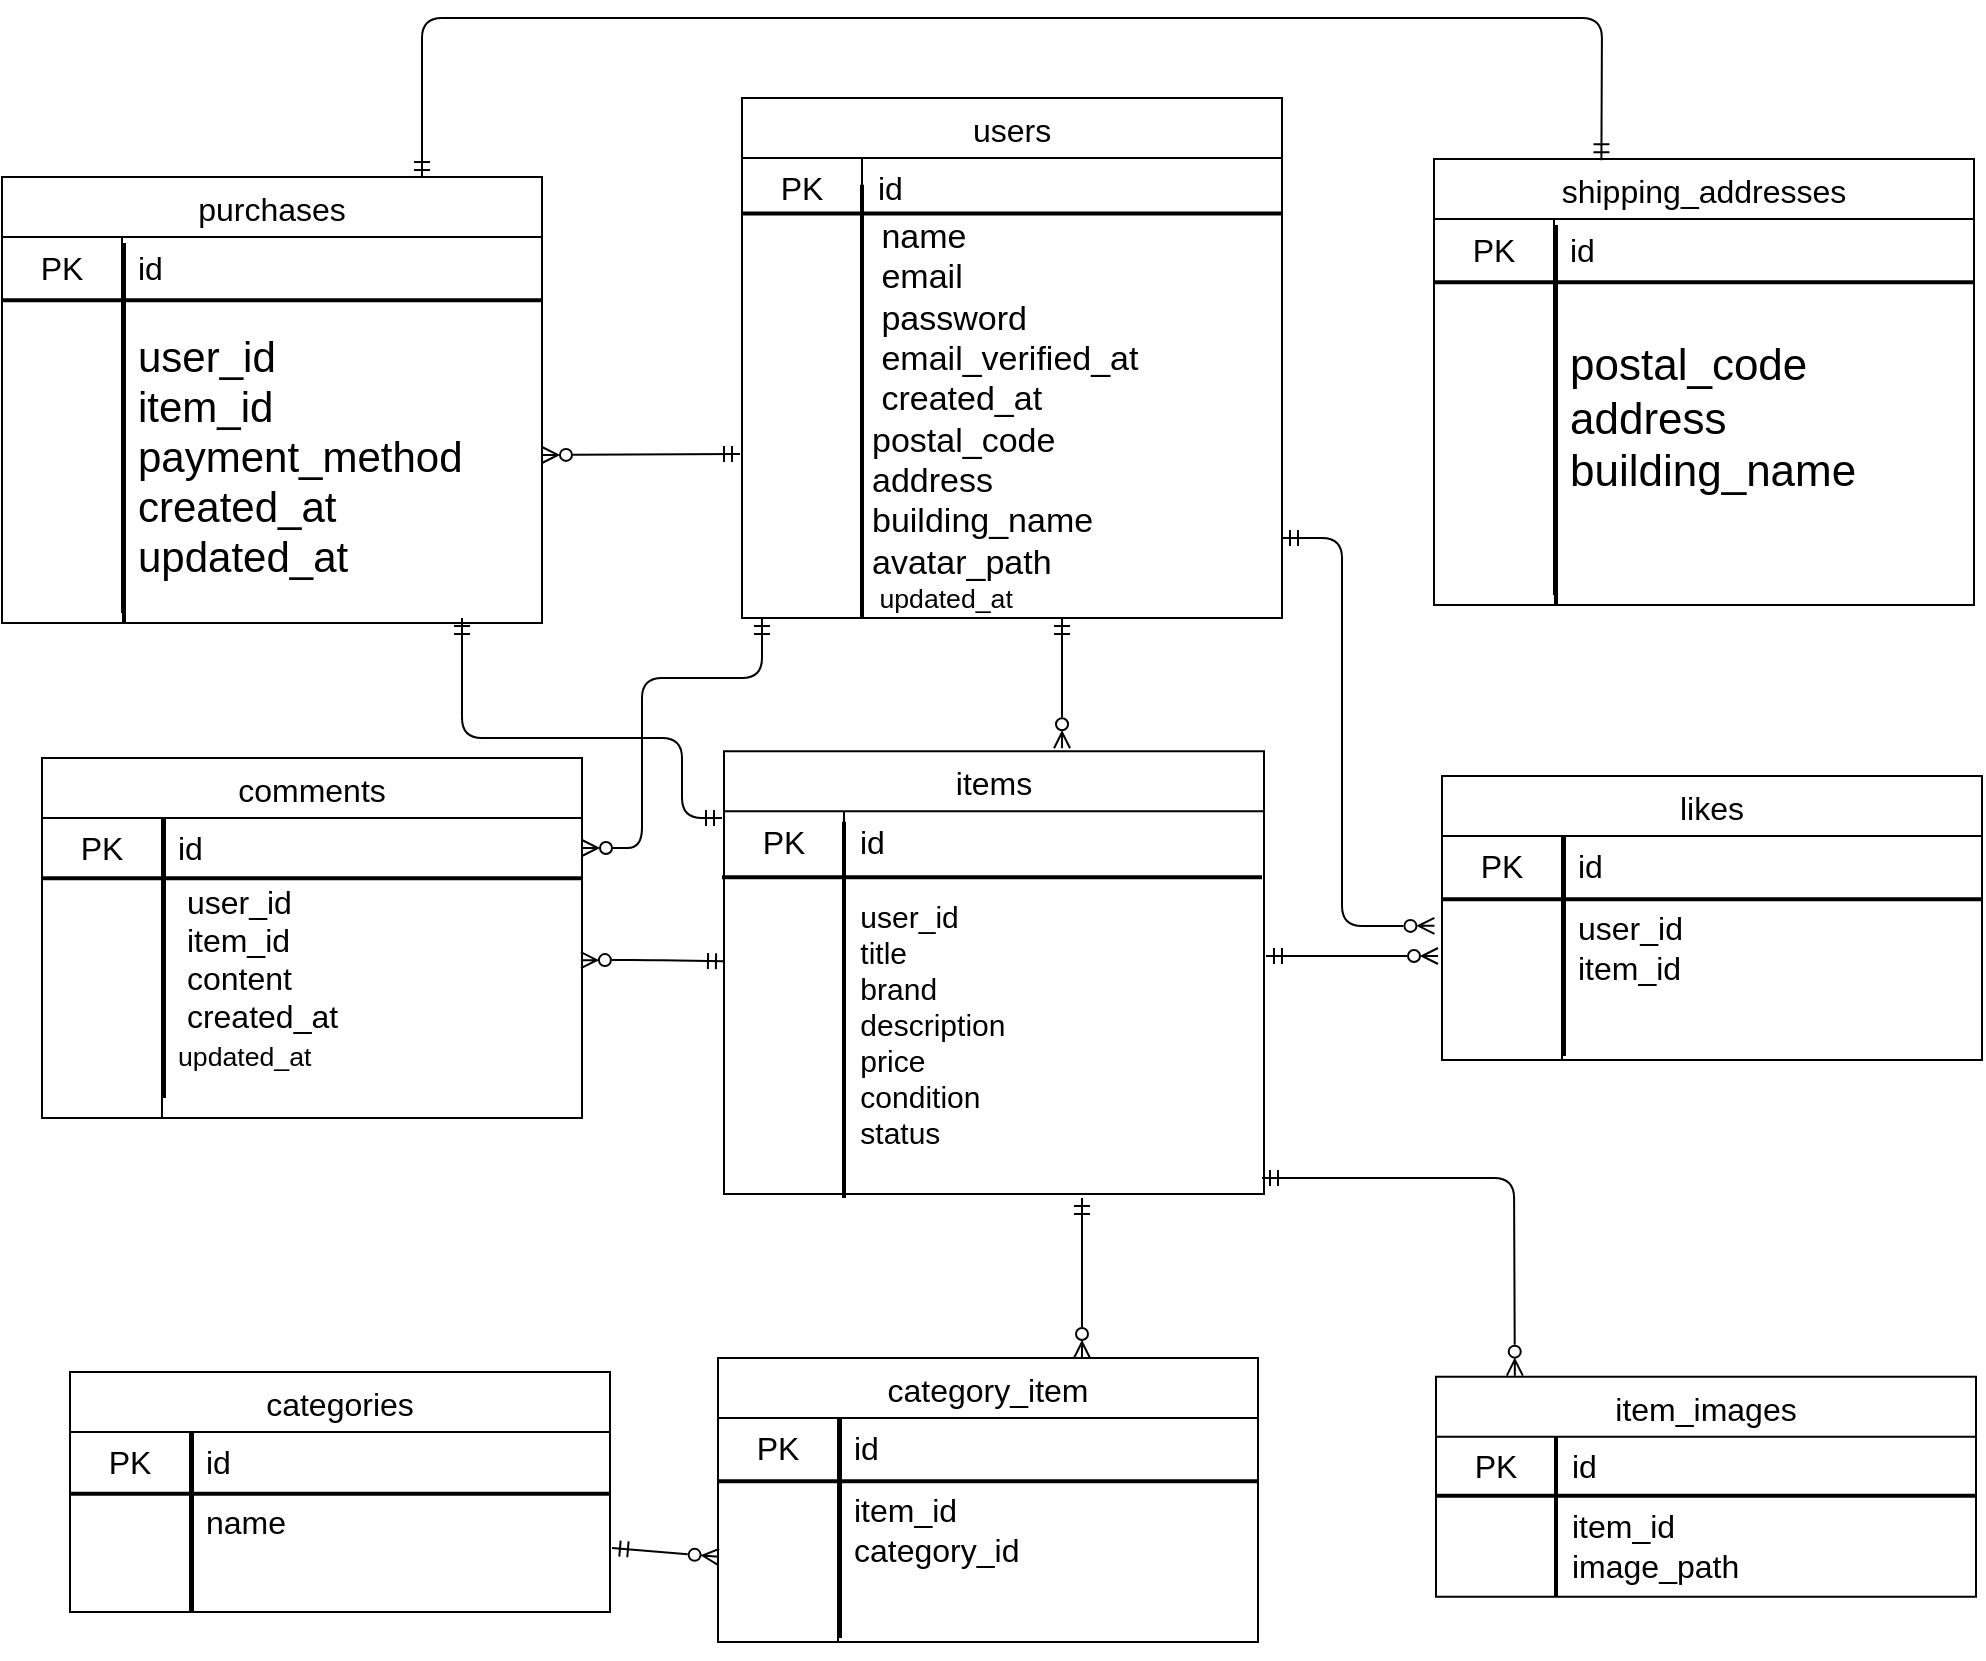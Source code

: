 <mxfile>
    <diagram id="I4lcu33BNiK8zOE1n91T" name="ページ1">
        <mxGraphModel dx="1253" dy="1993" grid="1" gridSize="10" guides="1" tooltips="1" connect="1" arrows="1" fold="1" page="1" pageScale="1" pageWidth="827" pageHeight="1169" background="none" math="0" shadow="0">
            <root>
                <mxCell id="0"/>
                <mxCell id="1" parent="0"/>
                <mxCell id="39" value="" style="group" parent="1" vertex="1" connectable="0">
                    <mxGeometry x="726" y="659" width="270" height="120" as="geometry"/>
                </mxCell>
                <mxCell id="40" value="" style="group" parent="39" vertex="1" connectable="0">
                    <mxGeometry width="270" height="120" as="geometry"/>
                </mxCell>
                <mxCell id="151" value="" style="group" parent="40" vertex="1" connectable="0">
                    <mxGeometry y="0.364" width="270" height="110" as="geometry"/>
                </mxCell>
                <mxCell id="41" value="item_images" style="shape=table;startSize=30;container=1;collapsible=0;childLayout=tableLayout;fixedRows=1;rowLines=0;fontStyle=0;strokeColor=default;fontSize=16;" parent="151" vertex="1">
                    <mxGeometry x="1" width="270" height="110" as="geometry"/>
                </mxCell>
                <mxCell id="42" value="" style="shape=tableRow;horizontal=0;startSize=0;swimlaneHead=0;swimlaneBody=0;top=0;left=0;bottom=0;right=0;collapsible=0;dropTarget=0;fillColor=none;points=[[0,0.5],[1,0.5]];portConstraint=eastwest;strokeColor=inherit;fontSize=16;" parent="41" vertex="1">
                    <mxGeometry y="30" width="270" height="30" as="geometry"/>
                </mxCell>
                <mxCell id="43" value="PK" style="shape=partialRectangle;html=1;whiteSpace=wrap;connectable=0;fillColor=none;top=0;left=0;bottom=0;right=0;overflow=hidden;pointerEvents=1;strokeColor=inherit;fontSize=16;" parent="42" vertex="1">
                    <mxGeometry width="60" height="30" as="geometry">
                        <mxRectangle width="60" height="30" as="alternateBounds"/>
                    </mxGeometry>
                </mxCell>
                <mxCell id="44" value="id" style="shape=partialRectangle;html=1;whiteSpace=wrap;connectable=0;fillColor=none;top=0;left=0;bottom=0;right=0;align=left;spacingLeft=6;overflow=hidden;strokeColor=inherit;fontSize=16;" parent="42" vertex="1">
                    <mxGeometry x="60" width="210" height="30" as="geometry">
                        <mxRectangle width="210" height="30" as="alternateBounds"/>
                    </mxGeometry>
                </mxCell>
                <mxCell id="48" value="" style="shape=tableRow;horizontal=0;startSize=0;swimlaneHead=0;swimlaneBody=0;top=0;left=0;bottom=0;right=0;collapsible=0;dropTarget=0;fillColor=none;points=[[0,0.5],[1,0.5]];portConstraint=eastwest;strokeColor=inherit;fontSize=16;" parent="41" vertex="1">
                    <mxGeometry y="60" width="270" height="50" as="geometry"/>
                </mxCell>
                <mxCell id="49" value="" style="shape=partialRectangle;html=1;whiteSpace=wrap;connectable=0;fillColor=none;top=0;left=0;bottom=0;right=0;overflow=hidden;strokeColor=inherit;fontSize=16;" parent="48" vertex="1">
                    <mxGeometry width="60" height="50" as="geometry">
                        <mxRectangle width="60" height="50" as="alternateBounds"/>
                    </mxGeometry>
                </mxCell>
                <mxCell id="50" value="item_id&amp;nbsp;&lt;div&gt;image_path&lt;/div&gt;" style="shape=partialRectangle;html=1;whiteSpace=wrap;connectable=0;fillColor=none;top=0;left=0;bottom=0;right=0;align=left;spacingLeft=6;overflow=hidden;strokeColor=inherit;fontSize=16;" parent="48" vertex="1">
                    <mxGeometry x="60" width="210" height="50" as="geometry">
                        <mxRectangle width="210" height="50" as="alternateBounds"/>
                    </mxGeometry>
                </mxCell>
                <mxCell id="51" value="" style="line;strokeWidth=2;html=1;direction=south;" parent="151" vertex="1">
                    <mxGeometry x="54" y="30" width="14" height="80" as="geometry"/>
                </mxCell>
                <mxCell id="52" value="" style="line;strokeWidth=2;html=1;" parent="151" vertex="1">
                    <mxGeometry x="1" y="56.845" width="270" height="5.455" as="geometry"/>
                </mxCell>
                <mxCell id="53" value="" style="group" parent="1" vertex="1" connectable="0">
                    <mxGeometry x="44" y="651.0" width="270" height="120" as="geometry"/>
                </mxCell>
                <mxCell id="54" value="" style="group" parent="53" vertex="1" connectable="0">
                    <mxGeometry y="6" width="270" height="120" as="geometry"/>
                </mxCell>
                <mxCell id="161" value="" style="group" parent="54" vertex="1" connectable="0">
                    <mxGeometry width="270" height="120" as="geometry"/>
                </mxCell>
                <mxCell id="55" value="categories" style="shape=table;startSize=30;container=1;collapsible=0;childLayout=tableLayout;fixedRows=1;rowLines=0;fontStyle=0;strokeColor=default;fontSize=16;" parent="161" vertex="1">
                    <mxGeometry width="270" height="120" as="geometry"/>
                </mxCell>
                <mxCell id="56" value="" style="shape=tableRow;horizontal=0;startSize=0;swimlaneHead=0;swimlaneBody=0;top=0;left=0;bottom=0;right=0;collapsible=0;dropTarget=0;fillColor=none;points=[[0,0.5],[1,0.5]];portConstraint=eastwest;strokeColor=inherit;fontSize=16;" parent="55" vertex="1">
                    <mxGeometry y="30" width="270" height="30" as="geometry"/>
                </mxCell>
                <mxCell id="57" value="PK" style="shape=partialRectangle;html=1;whiteSpace=wrap;connectable=0;fillColor=none;top=0;left=0;bottom=0;right=0;overflow=hidden;pointerEvents=1;strokeColor=inherit;fontSize=16;" parent="56" vertex="1">
                    <mxGeometry width="60" height="30" as="geometry">
                        <mxRectangle width="60" height="30" as="alternateBounds"/>
                    </mxGeometry>
                </mxCell>
                <mxCell id="58" value="id" style="shape=partialRectangle;html=1;whiteSpace=wrap;connectable=0;fillColor=none;top=0;left=0;bottom=0;right=0;align=left;spacingLeft=6;overflow=hidden;strokeColor=inherit;fontSize=16;" parent="56" vertex="1">
                    <mxGeometry x="60" width="210" height="30" as="geometry">
                        <mxRectangle width="210" height="30" as="alternateBounds"/>
                    </mxGeometry>
                </mxCell>
                <mxCell id="59" value="" style="shape=tableRow;horizontal=0;startSize=0;swimlaneHead=0;swimlaneBody=0;top=0;left=0;bottom=0;right=0;collapsible=0;dropTarget=0;fillColor=none;points=[[0,0.5],[1,0.5]];portConstraint=eastwest;strokeColor=inherit;fontSize=16;" parent="55" vertex="1">
                    <mxGeometry y="60" width="270" height="30" as="geometry"/>
                </mxCell>
                <mxCell id="60" value="" style="shape=partialRectangle;html=1;whiteSpace=wrap;connectable=0;fillColor=none;top=0;left=0;bottom=0;right=0;overflow=hidden;strokeColor=inherit;fontSize=16;" parent="59" vertex="1">
                    <mxGeometry width="60" height="30" as="geometry">
                        <mxRectangle width="60" height="30" as="alternateBounds"/>
                    </mxGeometry>
                </mxCell>
                <mxCell id="61" value="name" style="shape=partialRectangle;html=1;whiteSpace=wrap;connectable=0;fillColor=none;top=0;left=0;bottom=0;right=0;align=left;spacingLeft=6;overflow=hidden;strokeColor=inherit;fontSize=16;" parent="59" vertex="1">
                    <mxGeometry x="60" width="210" height="30" as="geometry">
                        <mxRectangle width="210" height="30" as="alternateBounds"/>
                    </mxGeometry>
                </mxCell>
                <mxCell id="62" value="" style="shape=tableRow;horizontal=0;startSize=0;swimlaneHead=0;swimlaneBody=0;top=0;left=0;bottom=0;right=0;collapsible=0;dropTarget=0;fillColor=none;points=[[0,0.5],[1,0.5]];portConstraint=eastwest;strokeColor=inherit;fontSize=16;" parent="55" vertex="1">
                    <mxGeometry y="90" width="270" height="30" as="geometry"/>
                </mxCell>
                <mxCell id="63" value="" style="shape=partialRectangle;html=1;whiteSpace=wrap;connectable=0;fillColor=none;top=0;left=0;bottom=0;right=0;overflow=hidden;strokeColor=inherit;fontSize=16;" parent="62" vertex="1">
                    <mxGeometry width="60" height="30" as="geometry">
                        <mxRectangle width="60" height="30" as="alternateBounds"/>
                    </mxGeometry>
                </mxCell>
                <mxCell id="64" value="" style="shape=partialRectangle;html=1;whiteSpace=wrap;connectable=0;fillColor=none;top=0;left=0;bottom=0;right=0;align=left;spacingLeft=6;overflow=hidden;strokeColor=inherit;fontSize=16;" parent="62" vertex="1">
                    <mxGeometry x="60" width="210" height="30" as="geometry">
                        <mxRectangle width="210" height="30" as="alternateBounds"/>
                    </mxGeometry>
                </mxCell>
                <mxCell id="65" value="" style="line;strokeWidth=2;html=1;direction=south;" parent="161" vertex="1">
                    <mxGeometry x="54" y="30" width="14" height="90" as="geometry"/>
                </mxCell>
                <mxCell id="66" value="" style="line;strokeWidth=2;html=1;" parent="161" vertex="1">
                    <mxGeometry y="58.208" width="270" height="5.455" as="geometry"/>
                </mxCell>
                <mxCell id="67" value="" style="group" parent="1" vertex="1" connectable="0">
                    <mxGeometry x="10" y="42.5" width="270" height="250" as="geometry"/>
                </mxCell>
                <mxCell id="68" value="" style="group" parent="67" vertex="1" connectable="0">
                    <mxGeometry width="270" height="250" as="geometry"/>
                </mxCell>
                <mxCell id="162" value="" style="group" parent="68" vertex="1" connectable="0">
                    <mxGeometry width="270" height="250" as="geometry"/>
                </mxCell>
                <mxCell id="69" value="purchases" style="shape=table;startSize=30;container=1;collapsible=0;childLayout=tableLayout;fixedRows=1;rowLines=0;fontStyle=0;strokeColor=default;fontSize=16;" parent="162" vertex="1">
                    <mxGeometry y="17" width="270" height="223" as="geometry"/>
                </mxCell>
                <mxCell id="70" value="" style="shape=tableRow;horizontal=0;startSize=0;swimlaneHead=0;swimlaneBody=0;top=0;left=0;bottom=0;right=0;collapsible=0;dropTarget=0;fillColor=none;points=[[0,0.5],[1,0.5]];portConstraint=eastwest;strokeColor=inherit;fontSize=16;" parent="69" vertex="1">
                    <mxGeometry y="30" width="270" height="30" as="geometry"/>
                </mxCell>
                <mxCell id="71" value="PK" style="shape=partialRectangle;html=1;whiteSpace=wrap;connectable=0;fillColor=none;top=0;left=0;bottom=0;right=0;overflow=hidden;pointerEvents=1;strokeColor=inherit;fontSize=16;" parent="70" vertex="1">
                    <mxGeometry width="60" height="30" as="geometry">
                        <mxRectangle width="60" height="30" as="alternateBounds"/>
                    </mxGeometry>
                </mxCell>
                <mxCell id="72" value="id" style="shape=partialRectangle;html=1;whiteSpace=wrap;connectable=0;fillColor=none;top=0;left=0;bottom=0;right=0;align=left;spacingLeft=6;overflow=hidden;strokeColor=inherit;fontSize=16;" parent="70" vertex="1">
                    <mxGeometry x="60" width="210" height="30" as="geometry">
                        <mxRectangle width="210" height="30" as="alternateBounds"/>
                    </mxGeometry>
                </mxCell>
                <mxCell id="73" value="" style="shape=tableRow;horizontal=0;startSize=0;swimlaneHead=0;swimlaneBody=0;top=0;left=0;bottom=0;right=0;collapsible=0;dropTarget=0;fillColor=none;points=[[0,0.5],[1,0.5]];portConstraint=eastwest;strokeColor=inherit;fontSize=16;" parent="69" vertex="1">
                    <mxGeometry y="60" width="270" height="158" as="geometry"/>
                </mxCell>
                <mxCell id="74" value="" style="shape=partialRectangle;html=1;whiteSpace=wrap;connectable=0;fillColor=none;top=0;left=0;bottom=0;right=0;overflow=hidden;strokeColor=inherit;fontSize=16;" parent="73" vertex="1">
                    <mxGeometry width="60" height="158" as="geometry">
                        <mxRectangle width="60" height="158" as="alternateBounds"/>
                    </mxGeometry>
                </mxCell>
                <mxCell id="75" value="&lt;font style=&quot;font-size: 21px;&quot;&gt;user_id&lt;br&gt;&#x9;item_id&lt;br&gt;&#x9;payment_method&lt;br&gt;&lt;/font&gt;&lt;div&gt;&lt;div&gt;&lt;font style=&quot;font-size: 21px;&quot;&gt;&#x9;created_at&lt;/font&gt;&lt;/div&gt;&lt;/div&gt;&lt;div&gt;&lt;span style=&quot;color: rgb(0, 0, 0); font-family: Arial;&quot; data-sheets-root=&quot;1&quot;&gt;&lt;font style=&quot;font-size: 21px;&quot;&gt;updated_at&lt;/font&gt;&lt;/span&gt;&lt;/div&gt;" style="shape=partialRectangle;html=1;whiteSpace=wrap;connectable=0;fillColor=none;top=0;left=0;bottom=0;right=0;align=left;spacingLeft=6;overflow=hidden;strokeColor=inherit;fontSize=16;" parent="73" vertex="1">
                    <mxGeometry x="60" width="210" height="158" as="geometry">
                        <mxRectangle width="210" height="158" as="alternateBounds"/>
                    </mxGeometry>
                </mxCell>
                <mxCell id="79" value="" style="line;strokeWidth=2;html=1;direction=south;" parent="162" vertex="1">
                    <mxGeometry x="54" y="50" width="14" height="190" as="geometry"/>
                </mxCell>
                <mxCell id="80" value="" style="line;strokeWidth=2;html=1;" parent="162" vertex="1">
                    <mxGeometry y="73.254" width="270" height="10.739" as="geometry"/>
                </mxCell>
                <mxCell id="81" value="" style="group;rotation=0;" parent="1" vertex="1" connectable="0">
                    <mxGeometry x="368" y="620" width="270" height="180" as="geometry"/>
                </mxCell>
                <mxCell id="82" value="" style="group;rotation=-720;" parent="81" vertex="1" connectable="0">
                    <mxGeometry width="270" height="180" as="geometry"/>
                </mxCell>
                <mxCell id="183" value="" style="group" vertex="1" connectable="0" parent="81">
                    <mxGeometry y="30" width="270" height="140" as="geometry"/>
                </mxCell>
                <mxCell id="184" value="" style="group" vertex="1" connectable="0" parent="183">
                    <mxGeometry width="270" height="140" as="geometry"/>
                </mxCell>
                <mxCell id="185" value="category_item" style="shape=table;startSize=30;container=1;collapsible=0;childLayout=tableLayout;fixedRows=1;rowLines=0;fontStyle=0;strokeColor=default;fontSize=16;" vertex="1" parent="184">
                    <mxGeometry width="270" height="142" as="geometry"/>
                </mxCell>
                <mxCell id="186" value="" style="shape=tableRow;horizontal=0;startSize=0;swimlaneHead=0;swimlaneBody=0;top=0;left=0;bottom=0;right=0;collapsible=0;dropTarget=0;fillColor=none;points=[[0,0.5],[1,0.5]];portConstraint=eastwest;strokeColor=inherit;fontSize=16;" vertex="1" parent="185">
                    <mxGeometry y="30" width="270" height="30" as="geometry"/>
                </mxCell>
                <mxCell id="187" value="PK" style="shape=partialRectangle;html=1;whiteSpace=wrap;connectable=0;fillColor=none;top=0;left=0;bottom=0;right=0;overflow=hidden;pointerEvents=1;strokeColor=inherit;fontSize=16;" vertex="1" parent="186">
                    <mxGeometry width="60" height="30" as="geometry">
                        <mxRectangle width="60" height="30" as="alternateBounds"/>
                    </mxGeometry>
                </mxCell>
                <mxCell id="188" value="id" style="shape=partialRectangle;html=1;whiteSpace=wrap;connectable=0;fillColor=none;top=0;left=0;bottom=0;right=0;align=left;spacingLeft=6;overflow=hidden;strokeColor=inherit;fontSize=16;" vertex="1" parent="186">
                    <mxGeometry x="60" width="210" height="30" as="geometry">
                        <mxRectangle width="210" height="30" as="alternateBounds"/>
                    </mxGeometry>
                </mxCell>
                <mxCell id="189" value="" style="shape=tableRow;horizontal=0;startSize=0;swimlaneHead=0;swimlaneBody=0;top=0;left=0;bottom=0;right=0;collapsible=0;dropTarget=0;fillColor=none;points=[[0,0.5],[1,0.5]];portConstraint=eastwest;strokeColor=inherit;fontSize=16;" vertex="1" parent="185">
                    <mxGeometry y="60" width="270" height="52" as="geometry"/>
                </mxCell>
                <mxCell id="190" value="" style="shape=partialRectangle;html=1;whiteSpace=wrap;connectable=0;fillColor=none;top=0;left=0;bottom=0;right=0;overflow=hidden;strokeColor=inherit;fontSize=16;" vertex="1" parent="189">
                    <mxGeometry width="60" height="52" as="geometry">
                        <mxRectangle width="60" height="52" as="alternateBounds"/>
                    </mxGeometry>
                </mxCell>
                <mxCell id="191" value="item_id&lt;div&gt;category_id&lt;/div&gt;" style="shape=partialRectangle;html=1;whiteSpace=wrap;connectable=0;fillColor=none;top=0;left=0;bottom=0;right=0;align=left;spacingLeft=6;overflow=hidden;strokeColor=inherit;fontSize=16;" vertex="1" parent="189">
                    <mxGeometry x="60" width="210" height="52" as="geometry">
                        <mxRectangle width="210" height="52" as="alternateBounds"/>
                    </mxGeometry>
                </mxCell>
                <mxCell id="192" value="" style="shape=tableRow;horizontal=0;startSize=0;swimlaneHead=0;swimlaneBody=0;top=0;left=0;bottom=0;right=0;collapsible=0;dropTarget=0;fillColor=none;points=[[0,0.5],[1,0.5]];portConstraint=eastwest;strokeColor=inherit;fontSize=16;" vertex="1" parent="185">
                    <mxGeometry y="112" width="270" height="30" as="geometry"/>
                </mxCell>
                <mxCell id="193" value="" style="shape=partialRectangle;html=1;whiteSpace=wrap;connectable=0;fillColor=none;top=0;left=0;bottom=0;right=0;overflow=hidden;strokeColor=inherit;fontSize=16;" vertex="1" parent="192">
                    <mxGeometry width="60" height="30" as="geometry">
                        <mxRectangle width="60" height="30" as="alternateBounds"/>
                    </mxGeometry>
                </mxCell>
                <mxCell id="194" value="" style="shape=partialRectangle;html=1;whiteSpace=wrap;connectable=0;fillColor=none;top=0;left=0;bottom=0;right=0;align=left;spacingLeft=6;overflow=hidden;strokeColor=inherit;fontSize=16;" vertex="1" parent="192">
                    <mxGeometry x="60" width="210" height="30" as="geometry">
                        <mxRectangle width="210" height="30" as="alternateBounds"/>
                    </mxGeometry>
                </mxCell>
                <mxCell id="195" value="" style="line;strokeWidth=2;html=1;direction=south;" vertex="1" parent="184">
                    <mxGeometry x="54" y="30" width="14" height="110" as="geometry"/>
                </mxCell>
                <mxCell id="196" value="" style="line;strokeWidth=2;html=1;" vertex="1" parent="184">
                    <mxGeometry y="58.41" width="270" height="6.364" as="geometry"/>
                </mxCell>
                <mxCell id="109" value="" style="group" parent="1" vertex="1" connectable="0">
                    <mxGeometry x="730" y="359" width="270" height="140" as="geometry"/>
                </mxCell>
                <mxCell id="110" value="" style="group" parent="109" vertex="1" connectable="0">
                    <mxGeometry width="270" height="140" as="geometry"/>
                </mxCell>
                <mxCell id="111" value="likes" style="shape=table;startSize=30;container=1;collapsible=0;childLayout=tableLayout;fixedRows=1;rowLines=0;fontStyle=0;strokeColor=default;fontSize=16;" parent="110" vertex="1">
                    <mxGeometry width="270" height="142" as="geometry"/>
                </mxCell>
                <mxCell id="112" value="" style="shape=tableRow;horizontal=0;startSize=0;swimlaneHead=0;swimlaneBody=0;top=0;left=0;bottom=0;right=0;collapsible=0;dropTarget=0;fillColor=none;points=[[0,0.5],[1,0.5]];portConstraint=eastwest;strokeColor=inherit;fontSize=16;" parent="111" vertex="1">
                    <mxGeometry y="30" width="270" height="30" as="geometry"/>
                </mxCell>
                <mxCell id="113" value="PK" style="shape=partialRectangle;html=1;whiteSpace=wrap;connectable=0;fillColor=none;top=0;left=0;bottom=0;right=0;overflow=hidden;pointerEvents=1;strokeColor=inherit;fontSize=16;" parent="112" vertex="1">
                    <mxGeometry width="60" height="30" as="geometry">
                        <mxRectangle width="60" height="30" as="alternateBounds"/>
                    </mxGeometry>
                </mxCell>
                <mxCell id="114" value="id" style="shape=partialRectangle;html=1;whiteSpace=wrap;connectable=0;fillColor=none;top=0;left=0;bottom=0;right=0;align=left;spacingLeft=6;overflow=hidden;strokeColor=inherit;fontSize=16;" parent="112" vertex="1">
                    <mxGeometry x="60" width="210" height="30" as="geometry">
                        <mxRectangle width="210" height="30" as="alternateBounds"/>
                    </mxGeometry>
                </mxCell>
                <mxCell id="115" value="" style="shape=tableRow;horizontal=0;startSize=0;swimlaneHead=0;swimlaneBody=0;top=0;left=0;bottom=0;right=0;collapsible=0;dropTarget=0;fillColor=none;points=[[0,0.5],[1,0.5]];portConstraint=eastwest;strokeColor=inherit;fontSize=16;" parent="111" vertex="1">
                    <mxGeometry y="60" width="270" height="52" as="geometry"/>
                </mxCell>
                <mxCell id="116" value="" style="shape=partialRectangle;html=1;whiteSpace=wrap;connectable=0;fillColor=none;top=0;left=0;bottom=0;right=0;overflow=hidden;strokeColor=inherit;fontSize=16;" parent="115" vertex="1">
                    <mxGeometry width="60" height="52" as="geometry">
                        <mxRectangle width="60" height="52" as="alternateBounds"/>
                    </mxGeometry>
                </mxCell>
                <mxCell id="117" value="user_id&lt;br&gt;item_id" style="shape=partialRectangle;html=1;whiteSpace=wrap;connectable=0;fillColor=none;top=0;left=0;bottom=0;right=0;align=left;spacingLeft=6;overflow=hidden;strokeColor=inherit;fontSize=16;" parent="115" vertex="1">
                    <mxGeometry x="60" width="210" height="52" as="geometry">
                        <mxRectangle width="210" height="52" as="alternateBounds"/>
                    </mxGeometry>
                </mxCell>
                <mxCell id="118" value="" style="shape=tableRow;horizontal=0;startSize=0;swimlaneHead=0;swimlaneBody=0;top=0;left=0;bottom=0;right=0;collapsible=0;dropTarget=0;fillColor=none;points=[[0,0.5],[1,0.5]];portConstraint=eastwest;strokeColor=inherit;fontSize=16;" parent="111" vertex="1">
                    <mxGeometry y="112" width="270" height="30" as="geometry"/>
                </mxCell>
                <mxCell id="119" value="" style="shape=partialRectangle;html=1;whiteSpace=wrap;connectable=0;fillColor=none;top=0;left=0;bottom=0;right=0;overflow=hidden;strokeColor=inherit;fontSize=16;" parent="118" vertex="1">
                    <mxGeometry width="60" height="30" as="geometry">
                        <mxRectangle width="60" height="30" as="alternateBounds"/>
                    </mxGeometry>
                </mxCell>
                <mxCell id="120" value="" style="shape=partialRectangle;html=1;whiteSpace=wrap;connectable=0;fillColor=none;top=0;left=0;bottom=0;right=0;align=left;spacingLeft=6;overflow=hidden;strokeColor=inherit;fontSize=16;" parent="118" vertex="1">
                    <mxGeometry x="60" width="210" height="30" as="geometry">
                        <mxRectangle width="210" height="30" as="alternateBounds"/>
                    </mxGeometry>
                </mxCell>
                <mxCell id="121" value="" style="line;strokeWidth=2;html=1;direction=south;" parent="110" vertex="1">
                    <mxGeometry x="54" y="30" width="14" height="110" as="geometry"/>
                </mxCell>
                <mxCell id="122" value="" style="line;strokeWidth=2;html=1;" parent="110" vertex="1">
                    <mxGeometry y="58.41" width="270" height="6.364" as="geometry"/>
                </mxCell>
                <mxCell id="123" value="" style="group" parent="1" vertex="1" connectable="0">
                    <mxGeometry x="30" y="350" width="270" height="177.18" as="geometry"/>
                </mxCell>
                <mxCell id="124" value="" style="group" parent="123" vertex="1" connectable="0">
                    <mxGeometry width="270" height="170" as="geometry"/>
                </mxCell>
                <mxCell id="164" value="" style="group" parent="124" vertex="1" connectable="0">
                    <mxGeometry width="270" height="170" as="geometry"/>
                </mxCell>
                <mxCell id="125" value="comments" style="shape=table;startSize=30;container=1;collapsible=0;childLayout=tableLayout;fixedRows=1;rowLines=0;fontStyle=0;strokeColor=default;fontSize=16;" parent="164" vertex="1">
                    <mxGeometry width="270" height="180" as="geometry"/>
                </mxCell>
                <mxCell id="126" value="" style="shape=tableRow;horizontal=0;startSize=0;swimlaneHead=0;swimlaneBody=0;top=0;left=0;bottom=0;right=0;collapsible=0;dropTarget=0;fillColor=none;points=[[0,0.5],[1,0.5]];portConstraint=eastwest;strokeColor=inherit;fontSize=16;" parent="125" vertex="1">
                    <mxGeometry y="30" width="270" height="30" as="geometry"/>
                </mxCell>
                <mxCell id="127" value="PK" style="shape=partialRectangle;html=1;whiteSpace=wrap;connectable=0;fillColor=none;top=0;left=0;bottom=0;right=0;overflow=hidden;pointerEvents=1;strokeColor=inherit;fontSize=16;" parent="126" vertex="1">
                    <mxGeometry width="60" height="30" as="geometry">
                        <mxRectangle width="60" height="30" as="alternateBounds"/>
                    </mxGeometry>
                </mxCell>
                <mxCell id="128" value="id" style="shape=partialRectangle;html=1;whiteSpace=wrap;connectable=0;fillColor=none;top=0;left=0;bottom=0;right=0;align=left;spacingLeft=6;overflow=hidden;strokeColor=inherit;fontSize=16;" parent="126" vertex="1">
                    <mxGeometry x="60" width="210" height="30" as="geometry">
                        <mxRectangle width="210" height="30" as="alternateBounds"/>
                    </mxGeometry>
                </mxCell>
                <mxCell id="129" value="" style="shape=tableRow;horizontal=0;startSize=0;swimlaneHead=0;swimlaneBody=0;top=0;left=0;bottom=0;right=0;collapsible=0;dropTarget=0;fillColor=none;points=[[0,0.5],[1,0.5]];portConstraint=eastwest;strokeColor=inherit;fontSize=16;" parent="125" vertex="1">
                    <mxGeometry y="60" width="270" height="100" as="geometry"/>
                </mxCell>
                <mxCell id="130" value="" style="shape=partialRectangle;html=1;whiteSpace=wrap;connectable=0;fillColor=none;top=0;left=0;bottom=0;right=0;overflow=hidden;strokeColor=inherit;fontSize=16;" parent="129" vertex="1">
                    <mxGeometry width="60" height="100" as="geometry">
                        <mxRectangle width="60" height="100" as="alternateBounds"/>
                    </mxGeometry>
                </mxCell>
                <mxCell id="131" value="&amp;nbsp;user_id&amp;nbsp;&lt;div&gt;&amp;nbsp;item_id&amp;nbsp;&lt;/div&gt;&lt;div&gt;&amp;nbsp;content&amp;nbsp;&lt;/div&gt;&lt;div&gt;&amp;nbsp;created_at&lt;/div&gt;&lt;div&gt;&lt;span style=&quot;color: rgb(0, 0, 0); font-size: 10pt; font-family: Arial;&quot; data-sheets-root=&quot;1&quot;&gt;updated_at&lt;/span&gt;&lt;/div&gt;" style="shape=partialRectangle;html=1;whiteSpace=wrap;connectable=0;fillColor=none;top=0;left=0;bottom=0;right=0;align=left;spacingLeft=6;overflow=hidden;strokeColor=inherit;fontSize=16;" parent="129" vertex="1">
                    <mxGeometry x="60" width="210" height="100" as="geometry">
                        <mxRectangle width="210" height="100" as="alternateBounds"/>
                    </mxGeometry>
                </mxCell>
                <mxCell id="132" value="" style="shape=tableRow;horizontal=0;startSize=0;swimlaneHead=0;swimlaneBody=0;top=0;left=0;bottom=0;right=0;collapsible=0;dropTarget=0;fillColor=none;points=[[0,0.5],[1,0.5]];portConstraint=eastwest;strokeColor=inherit;fontSize=16;" parent="125" vertex="1">
                    <mxGeometry y="160" width="270" height="20" as="geometry"/>
                </mxCell>
                <mxCell id="133" value="" style="shape=partialRectangle;html=1;whiteSpace=wrap;connectable=0;fillColor=none;top=0;left=0;bottom=0;right=0;overflow=hidden;strokeColor=inherit;fontSize=16;" parent="132" vertex="1">
                    <mxGeometry width="60" height="20" as="geometry">
                        <mxRectangle width="60" height="20" as="alternateBounds"/>
                    </mxGeometry>
                </mxCell>
                <mxCell id="134" value="" style="shape=partialRectangle;html=1;whiteSpace=wrap;connectable=0;fillColor=none;top=0;left=0;bottom=0;right=0;align=left;spacingLeft=6;overflow=hidden;strokeColor=inherit;fontSize=16;" parent="132" vertex="1">
                    <mxGeometry x="60" width="210" height="20" as="geometry">
                        <mxRectangle width="210" height="20" as="alternateBounds"/>
                    </mxGeometry>
                </mxCell>
                <mxCell id="135" value="" style="line;strokeWidth=2;html=1;direction=south;" parent="164" vertex="1">
                    <mxGeometry x="54" y="30.11" width="14" height="139.89" as="geometry"/>
                </mxCell>
                <mxCell id="136" value="" style="line;strokeWidth=2;html=1;" parent="164" vertex="1">
                    <mxGeometry y="57.966" width="270" height="4.393" as="geometry"/>
                </mxCell>
                <mxCell id="3" value="" style="group" parent="1" vertex="1" connectable="0">
                    <mxGeometry x="380" y="20" width="278" height="264.134" as="geometry"/>
                </mxCell>
                <mxCell id="166" value="" style="group" parent="3" vertex="1" connectable="0">
                    <mxGeometry width="270" height="264.134" as="geometry"/>
                </mxCell>
                <mxCell id="4" value="users" style="shape=table;startSize=30;container=1;collapsible=0;childLayout=tableLayout;fixedRows=1;rowLines=0;fontStyle=0;strokeColor=default;fontSize=16;" parent="166" vertex="1">
                    <mxGeometry width="270" height="259.996" as="geometry"/>
                </mxCell>
                <mxCell id="5" value="" style="shape=tableRow;horizontal=0;startSize=0;swimlaneHead=0;swimlaneBody=0;top=0;left=0;bottom=0;right=0;collapsible=0;dropTarget=0;fillColor=none;points=[[0,0.5],[1,0.5]];portConstraint=eastwest;strokeColor=inherit;fontSize=16;" parent="4" vertex="1">
                    <mxGeometry y="30" width="270" height="30" as="geometry"/>
                </mxCell>
                <mxCell id="6" value="PK" style="shape=partialRectangle;html=1;whiteSpace=wrap;connectable=0;fillColor=none;top=0;left=0;bottom=0;right=0;overflow=hidden;pointerEvents=1;strokeColor=inherit;fontSize=16;" parent="5" vertex="1">
                    <mxGeometry width="60" height="30" as="geometry">
                        <mxRectangle width="60" height="30" as="alternateBounds"/>
                    </mxGeometry>
                </mxCell>
                <mxCell id="7" value="id" style="shape=partialRectangle;html=1;whiteSpace=wrap;connectable=0;fillColor=none;top=0;left=0;bottom=0;right=0;align=left;spacingLeft=6;overflow=hidden;strokeColor=inherit;fontSize=16;" parent="5" vertex="1">
                    <mxGeometry x="60" width="210" height="30" as="geometry">
                        <mxRectangle width="210" height="30" as="alternateBounds"/>
                    </mxGeometry>
                </mxCell>
                <mxCell id="8" value="" style="shape=tableRow;horizontal=0;startSize=0;swimlaneHead=0;swimlaneBody=0;top=0;left=0;bottom=0;right=0;collapsible=0;dropTarget=0;fillColor=none;points=[[0,0.5],[1,0.5]];portConstraint=eastwest;strokeColor=inherit;fontSize=16;" parent="4" vertex="1">
                    <mxGeometry y="60" width="270" height="30" as="geometry"/>
                </mxCell>
                <mxCell id="9" value="" style="shape=partialRectangle;html=1;whiteSpace=wrap;connectable=0;fillColor=none;top=0;left=0;bottom=0;right=0;overflow=hidden;strokeColor=inherit;fontSize=16;" parent="8" vertex="1">
                    <mxGeometry width="60" height="30" as="geometry">
                        <mxRectangle width="60" height="30" as="alternateBounds"/>
                    </mxGeometry>
                </mxCell>
                <mxCell id="10" value="" style="shape=partialRectangle;html=1;whiteSpace=wrap;connectable=0;fillColor=none;top=0;left=0;bottom=0;right=0;align=left;spacingLeft=6;overflow=hidden;strokeColor=inherit;fontSize=16;" parent="8" vertex="1">
                    <mxGeometry x="60" width="210" height="30" as="geometry">
                        <mxRectangle width="210" height="30" as="alternateBounds"/>
                    </mxGeometry>
                </mxCell>
                <mxCell id="11" value="" style="shape=tableRow;horizontal=0;startSize=0;swimlaneHead=0;swimlaneBody=0;top=0;left=0;bottom=0;right=0;collapsible=0;dropTarget=0;fillColor=none;points=[[0,0.5],[1,0.5]];portConstraint=eastwest;strokeColor=inherit;fontSize=16;" parent="4" vertex="1">
                    <mxGeometry y="90" width="270" height="30" as="geometry"/>
                </mxCell>
                <mxCell id="12" value="" style="shape=partialRectangle;html=1;whiteSpace=wrap;connectable=0;fillColor=none;top=0;left=0;bottom=0;right=0;overflow=hidden;strokeColor=inherit;fontSize=16;" parent="11" vertex="1">
                    <mxGeometry width="60" height="30" as="geometry">
                        <mxRectangle width="60" height="30" as="alternateBounds"/>
                    </mxGeometry>
                </mxCell>
                <mxCell id="13" value="" style="shape=partialRectangle;html=1;whiteSpace=wrap;connectable=0;fillColor=none;top=0;left=0;bottom=0;right=0;align=left;spacingLeft=6;overflow=hidden;strokeColor=inherit;fontSize=16;" parent="11" vertex="1">
                    <mxGeometry x="60" width="210" height="30" as="geometry">
                        <mxRectangle width="210" height="30" as="alternateBounds"/>
                    </mxGeometry>
                </mxCell>
                <mxCell id="14" value="" style="line;strokeWidth=2;html=1;direction=south;" parent="166" vertex="1">
                    <mxGeometry x="53" y="43.333" width="14" height="216.667" as="geometry"/>
                </mxCell>
                <mxCell id="15" value="" style="line;strokeWidth=2;html=1;" parent="166" vertex="1">
                    <mxGeometry y="51.791" width="270" height="11.818" as="geometry"/>
                </mxCell>
                <mxCell id="139" value="&lt;font style=&quot;font-size: 17px;&quot;&gt;&amp;nbsp;name&lt;/font&gt;&lt;div&gt;&lt;font style=&quot;font-size: 17px;&quot;&gt;&amp;nbsp;emai&lt;span style=&quot;background-color: transparent;&quot;&gt;l&lt;/span&gt;&lt;/font&gt;&lt;/div&gt;&lt;div&gt;&lt;span style=&quot;background-color: transparent;&quot;&gt;&lt;font style=&quot;font-size: 17px;&quot;&gt;&amp;nbsp;password&amp;nbsp;&lt;/font&gt;&lt;/span&gt;&lt;/div&gt;&lt;div&gt;&lt;span style=&quot;background-color: transparent;&quot;&gt;&lt;font style=&quot;font-size: 17px;&quot;&gt;&amp;nbsp;email_verified_at&amp;nbsp;&lt;/font&gt;&lt;/span&gt;&lt;/div&gt;&lt;div&gt;&lt;span style=&quot;background-color: transparent;&quot;&gt;&lt;font style=&quot;font-size: 17px;&quot;&gt;&amp;nbsp;created_at&lt;/font&gt;&lt;/span&gt;&lt;/div&gt;&lt;div&gt;&lt;span style=&quot;background-color: transparent;&quot;&gt;&lt;font style=&quot;font-size: 17px;&quot;&gt;postal_code&lt;/font&gt;&lt;/span&gt;&lt;/div&gt;&lt;div&gt;&lt;span style=&quot;background-color: transparent;&quot;&gt;&lt;font style=&quot;font-size: 17px;&quot;&gt;address&lt;/font&gt;&lt;/span&gt;&lt;/div&gt;&lt;div&gt;&lt;span style=&quot;background-color: transparent;&quot;&gt;&lt;font style=&quot;font-size: 17px;&quot;&gt;building_name&lt;br&gt;avatar_path&lt;/font&gt;&lt;/span&gt;&lt;/div&gt;&lt;div&gt;&lt;span style=&quot;color: rgb(0, 0, 0); text-wrap-mode: wrap; font-size: 10pt; font-family: Arial;&quot; data-sheets-root=&quot;1&quot;&gt;&amp;nbsp;updated_at&lt;/span&gt;&lt;/div&gt;" style="text;html=1;align=left;verticalAlign=middle;resizable=0;points=[];autosize=1;strokeColor=none;fillColor=none;" parent="166" vertex="1">
                    <mxGeometry x="63" y="54.134" width="160" height="210" as="geometry"/>
                </mxCell>
                <mxCell id="153" value="" style="group" parent="1" vertex="1" connectable="0">
                    <mxGeometry x="360" y="350" width="281" height="220" as="geometry"/>
                </mxCell>
                <mxCell id="95" value="" style="group" parent="153" vertex="1" connectable="0">
                    <mxGeometry width="281" height="220" as="geometry"/>
                </mxCell>
                <mxCell id="96" value="" style="group" parent="95" vertex="1" connectable="0">
                    <mxGeometry width="281" height="220" as="geometry"/>
                </mxCell>
                <mxCell id="152" value="" style="group" parent="96" vertex="1" connectable="0">
                    <mxGeometry x="10" y="-1.33" width="271" height="221.33" as="geometry"/>
                </mxCell>
                <mxCell id="97" value="items" style="shape=table;startSize=30;container=1;collapsible=0;childLayout=tableLayout;fixedRows=1;rowLines=0;fontStyle=0;strokeColor=default;fontSize=16;" parent="152" vertex="1">
                    <mxGeometry x="1" y="-2" width="270" height="221.33" as="geometry"/>
                </mxCell>
                <mxCell id="98" value="" style="shape=tableRow;horizontal=0;startSize=0;swimlaneHead=0;swimlaneBody=0;top=0;left=0;bottom=0;right=0;collapsible=0;dropTarget=0;fillColor=none;points=[[0,0.5],[1,0.5]];portConstraint=eastwest;strokeColor=inherit;fontSize=16;" parent="97" vertex="1">
                    <mxGeometry y="30" width="270" height="30" as="geometry"/>
                </mxCell>
                <mxCell id="99" value="PK" style="shape=partialRectangle;html=1;whiteSpace=wrap;connectable=0;fillColor=none;top=0;left=0;bottom=0;right=0;overflow=hidden;pointerEvents=1;strokeColor=inherit;fontSize=16;" parent="98" vertex="1">
                    <mxGeometry width="60" height="30" as="geometry">
                        <mxRectangle width="60" height="30" as="alternateBounds"/>
                    </mxGeometry>
                </mxCell>
                <mxCell id="100" value="id" style="shape=partialRectangle;html=1;whiteSpace=wrap;connectable=0;fillColor=none;top=0;left=0;bottom=0;right=0;align=left;spacingLeft=6;overflow=hidden;strokeColor=inherit;fontSize=16;" parent="98" vertex="1">
                    <mxGeometry x="60" width="210" height="30" as="geometry">
                        <mxRectangle width="210" height="30" as="alternateBounds"/>
                    </mxGeometry>
                </mxCell>
                <mxCell id="101" value="" style="shape=tableRow;horizontal=0;startSize=0;swimlaneHead=0;swimlaneBody=0;top=0;left=0;bottom=0;right=0;collapsible=0;dropTarget=0;fillColor=none;points=[[0,0.5],[1,0.5]];portConstraint=eastwest;strokeColor=inherit;fontSize=16;" parent="97" vertex="1">
                    <mxGeometry y="60" width="270" height="30" as="geometry"/>
                </mxCell>
                <mxCell id="102" value="" style="shape=partialRectangle;html=1;whiteSpace=wrap;connectable=0;fillColor=none;top=0;left=0;bottom=0;right=0;overflow=hidden;strokeColor=inherit;fontSize=16;" parent="101" vertex="1">
                    <mxGeometry width="60" height="30" as="geometry">
                        <mxRectangle width="60" height="30" as="alternateBounds"/>
                    </mxGeometry>
                </mxCell>
                <mxCell id="103" value="" style="shape=partialRectangle;html=1;whiteSpace=wrap;connectable=0;fillColor=none;top=0;left=0;bottom=0;right=0;align=left;spacingLeft=6;overflow=hidden;strokeColor=inherit;fontSize=16;" parent="101" vertex="1">
                    <mxGeometry x="60" width="210" height="30" as="geometry">
                        <mxRectangle width="210" height="30" as="alternateBounds"/>
                    </mxGeometry>
                </mxCell>
                <mxCell id="104" value="" style="shape=tableRow;horizontal=0;startSize=0;swimlaneHead=0;swimlaneBody=0;top=0;left=0;bottom=0;right=0;collapsible=0;dropTarget=0;fillColor=none;points=[[0,0.5],[1,0.5]];portConstraint=eastwest;strokeColor=inherit;fontSize=16;" parent="97" vertex="1">
                    <mxGeometry y="90" width="270" height="30" as="geometry"/>
                </mxCell>
                <mxCell id="105" value="" style="shape=partialRectangle;html=1;whiteSpace=wrap;connectable=0;fillColor=none;top=0;left=0;bottom=0;right=0;overflow=hidden;strokeColor=inherit;fontSize=16;" parent="104" vertex="1">
                    <mxGeometry width="60" height="30" as="geometry">
                        <mxRectangle width="60" height="30" as="alternateBounds"/>
                    </mxGeometry>
                </mxCell>
                <mxCell id="106" value="" style="shape=partialRectangle;html=1;whiteSpace=wrap;connectable=0;fillColor=none;top=0;left=0;bottom=0;right=0;align=left;spacingLeft=6;overflow=hidden;strokeColor=inherit;fontSize=16;" parent="104" vertex="1">
                    <mxGeometry x="60" width="210" height="30" as="geometry">
                        <mxRectangle width="210" height="30" as="alternateBounds"/>
                    </mxGeometry>
                </mxCell>
                <mxCell id="107" value="" style="line;strokeWidth=2;html=1;direction=south;" parent="152" vertex="1">
                    <mxGeometry x="54" y="33.2" width="14" height="188.131" as="geometry"/>
                </mxCell>
                <mxCell id="108" value="" style="line;strokeWidth=2;html=1;" parent="152" vertex="1">
                    <mxGeometry y="55.473" width="270" height="11.067" as="geometry"/>
                </mxCell>
                <mxCell id="149" value="&lt;font style=&quot;font-size: 15px;&quot;&gt;&amp;nbsp;user_id&amp;nbsp;&lt;/font&gt;&lt;div&gt;&lt;span style=&quot;font-size: 15px; background-color: transparent;&quot;&gt;&amp;nbsp;title&amp;nbsp;&lt;/span&gt;&lt;/div&gt;&lt;div&gt;&lt;div&gt;&lt;font style=&quot;font-size: 15px;&quot;&gt;&amp;nbsp;brand&amp;nbsp;&lt;/font&gt;&lt;div&gt;&lt;font style=&quot;font-size: 15px;&quot;&gt;&amp;nbsp;description&amp;nbsp;&lt;/font&gt;&lt;div&gt;&lt;font style=&quot;font-size: 15px;&quot;&gt;&amp;nbsp;price&amp;nbsp;&lt;/font&gt;&lt;div&gt;&lt;font style=&quot;font-size: 15px;&quot;&gt;&amp;nbsp;condition&amp;nbsp;&lt;/font&gt;&lt;div&gt;&lt;font style=&quot;font-size: 15px;&quot;&gt;&amp;nbsp;status&lt;/font&gt;&lt;/div&gt;&lt;/div&gt;&lt;/div&gt;&lt;/div&gt;&lt;/div&gt;&lt;/div&gt;" style="text;html=1;align=left;verticalAlign=middle;resizable=0;points=[];autosize=1;strokeColor=none;fillColor=none;" parent="153" vertex="1">
                    <mxGeometry x="73" y="63.333" width="100" height="140" as="geometry"/>
                </mxCell>
                <mxCell id="174" style="html=1;startArrow=ERmandOne;startFill=0;endArrow=ERzeroToMany;endFill=0;entryX=0.626;entryY=-0.007;entryDx=0;entryDy=0;entryPerimeter=0;" parent="1" target="97" edge="1">
                    <mxGeometry relative="1" as="geometry">
                        <mxPoint x="575" y="304" as="targetPoint"/>
                        <mxPoint x="540" y="280" as="sourcePoint"/>
                    </mxGeometry>
                </mxCell>
                <mxCell id="175" style="html=1;startArrow=ERmandOne;startFill=0;endArrow=ERzeroToMany;endFill=0;entryX=-0.014;entryY=0.287;entryDx=0;entryDy=0;entryPerimeter=0;" parent="1" target="115" edge="1">
                    <mxGeometry relative="1" as="geometry">
                        <mxPoint x="641" y="293" as="targetPoint"/>
                        <mxPoint x="650" y="240" as="sourcePoint"/>
                        <Array as="points">
                            <mxPoint x="680" y="240"/>
                            <mxPoint x="680" y="434"/>
                        </Array>
                    </mxGeometry>
                </mxCell>
                <mxCell id="176" style="html=1;startArrow=ERmandOne;startFill=0;endArrow=ERzeroToMany;endFill=0;entryX=1;entryY=0.5;entryDx=0;entryDy=0;" parent="1" target="126" edge="1">
                    <mxGeometry relative="1" as="geometry">
                        <mxPoint x="485" y="329" as="targetPoint"/>
                        <mxPoint x="390" y="280" as="sourcePoint"/>
                        <Array as="points">
                            <mxPoint x="390" y="310"/>
                            <mxPoint x="330" y="310"/>
                            <mxPoint x="330" y="395"/>
                        </Array>
                    </mxGeometry>
                </mxCell>
                <mxCell id="177" style="html=1;startArrow=ERmandOne;startFill=0;endArrow=ERzeroToMany;endFill=0;entryX=1;entryY=0.5;entryDx=0;entryDy=0;" parent="1" target="73" edge="1">
                    <mxGeometry relative="1" as="geometry">
                        <mxPoint x="292" y="210" as="targetPoint"/>
                        <mxPoint x="379" y="198" as="sourcePoint"/>
                    </mxGeometry>
                </mxCell>
                <mxCell id="178" style="html=1;startArrow=ERmandOne;startFill=0;endArrow=ERzeroToMany;endFill=0;" parent="1" edge="1">
                    <mxGeometry relative="1" as="geometry">
                        <mxPoint x="550" y="650" as="targetPoint"/>
                        <mxPoint x="550" y="570" as="sourcePoint"/>
                    </mxGeometry>
                </mxCell>
                <mxCell id="179" style="html=1;startArrow=ERmandOne;startFill=0;endArrow=ERzeroToMany;endFill=0;entryX=0.146;entryY=-0.005;entryDx=0;entryDy=0;entryPerimeter=0;" parent="1" target="41" edge="1">
                    <mxGeometry relative="1" as="geometry">
                        <mxPoint x="762.94" y="655.624" as="targetPoint"/>
                        <mxPoint x="640" y="560" as="sourcePoint"/>
                        <Array as="points">
                            <mxPoint x="700" y="560"/>
                            <mxPoint x="766" y="560"/>
                        </Array>
                    </mxGeometry>
                </mxCell>
                <mxCell id="180" style="html=1;exitX=1;exitY=0.5;exitDx=0;exitDy=0;startArrow=ERmandOne;startFill=0;endArrow=ERzeroToMany;endFill=0;" parent="1" edge="1">
                    <mxGeometry relative="1" as="geometry">
                        <mxPoint x="728" y="449" as="targetPoint"/>
                        <mxPoint x="642" y="449" as="sourcePoint"/>
                    </mxGeometry>
                </mxCell>
                <mxCell id="181" style="html=1;exitX=0;exitY=0.5;exitDx=0;exitDy=0;startArrow=ERmandOne;startFill=0;endArrow=ERzeroToMany;endFill=0;entryX=0.998;entryY=0.411;entryDx=0;entryDy=0;entryPerimeter=0;" parent="1" source="104" target="129" edge="1">
                    <mxGeometry relative="1" as="geometry">
                        <mxPoint x="387" y="416" as="targetPoint"/>
                        <mxPoint x="339" y="417" as="sourcePoint"/>
                        <Array as="points">
                            <mxPoint x="330" y="451"/>
                        </Array>
                    </mxGeometry>
                </mxCell>
                <mxCell id="182" style="html=1;startArrow=ERmandOne;startFill=0;endArrow=ERmandOne;endFill=0;" parent="1" edge="1">
                    <mxGeometry relative="1" as="geometry">
                        <mxPoint x="240" y="280" as="targetPoint"/>
                        <mxPoint x="370" y="380" as="sourcePoint"/>
                        <Array as="points">
                            <mxPoint x="350" y="380"/>
                            <mxPoint x="350" y="340"/>
                            <mxPoint x="240" y="340"/>
                        </Array>
                    </mxGeometry>
                </mxCell>
                <mxCell id="199" value="" style="group" vertex="1" connectable="0" parent="1">
                    <mxGeometry x="726" y="33.5" width="270" height="250" as="geometry"/>
                </mxCell>
                <mxCell id="200" value="" style="group" vertex="1" connectable="0" parent="199">
                    <mxGeometry width="270" height="250" as="geometry"/>
                </mxCell>
                <mxCell id="201" value="" style="group" vertex="1" connectable="0" parent="200">
                    <mxGeometry width="270" height="250" as="geometry"/>
                </mxCell>
                <mxCell id="202" value="shipping_addresses" style="shape=table;startSize=30;container=1;collapsible=0;childLayout=tableLayout;fixedRows=1;rowLines=0;fontStyle=0;strokeColor=default;fontSize=16;" vertex="1" parent="201">
                    <mxGeometry y="17" width="270" height="223" as="geometry"/>
                </mxCell>
                <mxCell id="203" value="" style="shape=tableRow;horizontal=0;startSize=0;swimlaneHead=0;swimlaneBody=0;top=0;left=0;bottom=0;right=0;collapsible=0;dropTarget=0;fillColor=none;points=[[0,0.5],[1,0.5]];portConstraint=eastwest;strokeColor=inherit;fontSize=16;" vertex="1" parent="202">
                    <mxGeometry y="30" width="270" height="30" as="geometry"/>
                </mxCell>
                <mxCell id="204" value="PK" style="shape=partialRectangle;html=1;whiteSpace=wrap;connectable=0;fillColor=none;top=0;left=0;bottom=0;right=0;overflow=hidden;pointerEvents=1;strokeColor=inherit;fontSize=16;" vertex="1" parent="203">
                    <mxGeometry width="60" height="30" as="geometry">
                        <mxRectangle width="60" height="30" as="alternateBounds"/>
                    </mxGeometry>
                </mxCell>
                <mxCell id="205" value="id" style="shape=partialRectangle;html=1;whiteSpace=wrap;connectable=0;fillColor=none;top=0;left=0;bottom=0;right=0;align=left;spacingLeft=6;overflow=hidden;strokeColor=inherit;fontSize=16;" vertex="1" parent="203">
                    <mxGeometry x="60" width="210" height="30" as="geometry">
                        <mxRectangle width="210" height="30" as="alternateBounds"/>
                    </mxGeometry>
                </mxCell>
                <mxCell id="206" value="" style="shape=tableRow;horizontal=0;startSize=0;swimlaneHead=0;swimlaneBody=0;top=0;left=0;bottom=0;right=0;collapsible=0;dropTarget=0;fillColor=none;points=[[0,0.5],[1,0.5]];portConstraint=eastwest;strokeColor=inherit;fontSize=16;" vertex="1" parent="202">
                    <mxGeometry y="60" width="270" height="158" as="geometry"/>
                </mxCell>
                <mxCell id="207" value="" style="shape=partialRectangle;html=1;whiteSpace=wrap;connectable=0;fillColor=none;top=0;left=0;bottom=0;right=0;overflow=hidden;strokeColor=inherit;fontSize=16;" vertex="1" parent="206">
                    <mxGeometry width="60" height="158" as="geometry">
                        <mxRectangle width="60" height="158" as="alternateBounds"/>
                    </mxGeometry>
                </mxCell>
                <mxCell id="208" value="&lt;div&gt;&lt;font style=&quot;font-size: 22px;&quot;&gt;postal_code&lt;/font&gt;&lt;/div&gt;&lt;div&gt;&lt;font style=&quot;font-size: 22px;&quot;&gt;address&lt;/font&gt;&lt;/div&gt;&lt;div&gt;&lt;font style=&quot;font-size: 22px;&quot;&gt;building_name&lt;/font&gt;&lt;/div&gt;&lt;div&gt;&lt;br&gt;&lt;/div&gt;" style="shape=partialRectangle;html=1;whiteSpace=wrap;connectable=0;fillColor=none;top=0;left=0;bottom=0;right=0;align=left;spacingLeft=6;overflow=hidden;strokeColor=inherit;fontSize=16;" vertex="1" parent="206">
                    <mxGeometry x="60" width="210" height="158" as="geometry">
                        <mxRectangle width="210" height="158" as="alternateBounds"/>
                    </mxGeometry>
                </mxCell>
                <mxCell id="209" value="" style="line;strokeWidth=2;html=1;direction=south;" vertex="1" parent="201">
                    <mxGeometry x="54" y="50" width="14" height="190" as="geometry"/>
                </mxCell>
                <mxCell id="210" value="" style="line;strokeWidth=2;html=1;" vertex="1" parent="201">
                    <mxGeometry y="73.254" width="270" height="10.739" as="geometry"/>
                </mxCell>
                <mxCell id="211" style="html=1;startArrow=ERmandOne;startFill=0;endArrow=ERmandOne;endFill=0;entryX=0.31;entryY=0.003;entryDx=0;entryDy=0;entryPerimeter=0;" edge="1" parent="1" target="202">
                    <mxGeometry relative="1" as="geometry">
                        <mxPoint x="676" y="-26" as="targetPoint"/>
                        <mxPoint x="220" y="60" as="sourcePoint"/>
                        <Array as="points">
                            <mxPoint x="220" y="-20"/>
                            <mxPoint x="810" y="-20"/>
                        </Array>
                    </mxGeometry>
                </mxCell>
                <mxCell id="213" style="html=1;exitX=1;exitY=0.5;exitDx=0;exitDy=0;startArrow=ERmandOne;startFill=0;endArrow=ERzeroToMany;endFill=0;entryX=0.001;entryY=0.758;entryDx=0;entryDy=0;entryPerimeter=0;" edge="1" parent="1" target="189">
                    <mxGeometry relative="1" as="geometry">
                        <mxPoint x="401" y="745" as="targetPoint"/>
                        <mxPoint x="315" y="745" as="sourcePoint"/>
                        <Array as="points"/>
                    </mxGeometry>
                </mxCell>
            </root>
        </mxGraphModel>
    </diagram>
</mxfile>